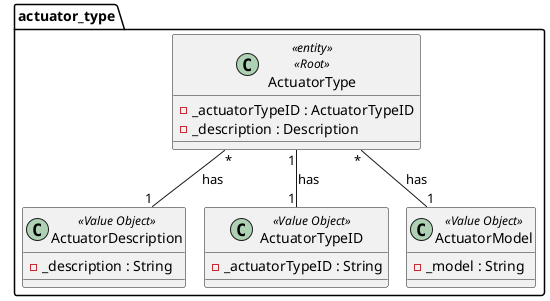 @startuml
!pragma layout smetana

package actuator_type {
class ActuatorType<<entity>><<Root>> {
    - _actuatorTypeID : ActuatorTypeID
    - _description : Description
}

class ActuatorDescription<<Value Object>> {
    - _description : String
}
class ActuatorTypeID<<Value Object>> {
    - _actuatorTypeID : String
}
class ActuatorModel<<Value Object>> {
    - _model : String
}

ActuatorType "*" -- "1" ActuatorDescription : has
ActuatorType "1" -- "1" ActuatorTypeID : has
ActuatorType "*" -- "1" ActuatorModel : has
}

@enduml